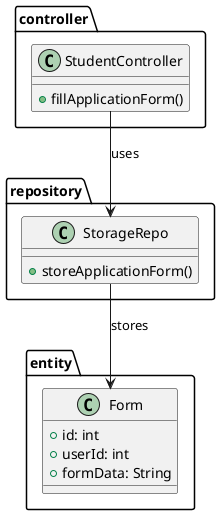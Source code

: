 @startuml
package controller {
    class StudentController {
        +fillApplicationForm()
    }
}

package repository {
    class StorageRepo {
        +storeApplicationForm()
    }
}

package entity {
    class Form {
        +id: int
        +userId: int
        +formData: String
    }
}

StudentController --> StorageRepo : uses
StorageRepo --> Form : stores
@enduml
